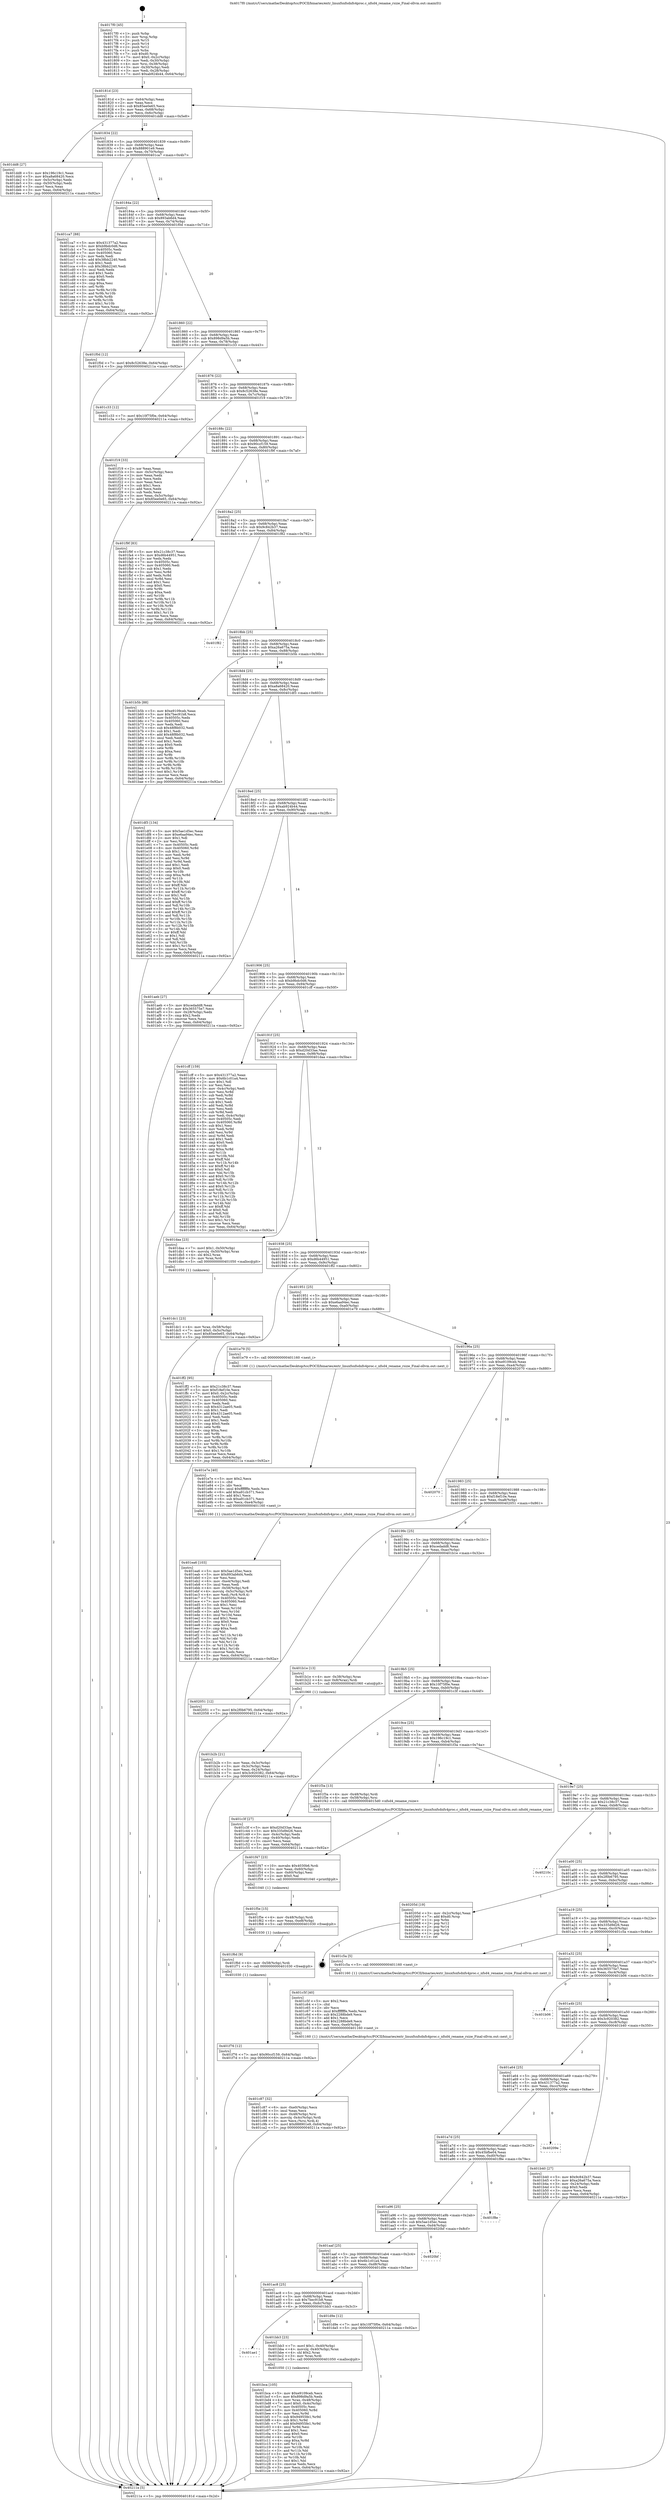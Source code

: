digraph "0x4017f0" {
  label = "0x4017f0 (/mnt/c/Users/mathe/Desktop/tcc/POCII/binaries/extr_linuxfsnfsdnfs4proc.c_nfsd4_rename_rsize_Final-ollvm.out::main(0))"
  labelloc = "t"
  node[shape=record]

  Entry [label="",width=0.3,height=0.3,shape=circle,fillcolor=black,style=filled]
  "0x40181d" [label="{
     0x40181d [23]\l
     | [instrs]\l
     &nbsp;&nbsp;0x40181d \<+3\>: mov -0x64(%rbp),%eax\l
     &nbsp;&nbsp;0x401820 \<+2\>: mov %eax,%ecx\l
     &nbsp;&nbsp;0x401822 \<+6\>: sub $0x85ee0e65,%ecx\l
     &nbsp;&nbsp;0x401828 \<+3\>: mov %eax,-0x68(%rbp)\l
     &nbsp;&nbsp;0x40182b \<+3\>: mov %ecx,-0x6c(%rbp)\l
     &nbsp;&nbsp;0x40182e \<+6\>: je 0000000000401dd8 \<main+0x5e8\>\l
  }"]
  "0x401dd8" [label="{
     0x401dd8 [27]\l
     | [instrs]\l
     &nbsp;&nbsp;0x401dd8 \<+5\>: mov $0x196c19c1,%eax\l
     &nbsp;&nbsp;0x401ddd \<+5\>: mov $0xa8a68420,%ecx\l
     &nbsp;&nbsp;0x401de2 \<+3\>: mov -0x5c(%rbp),%edx\l
     &nbsp;&nbsp;0x401de5 \<+3\>: cmp -0x50(%rbp),%edx\l
     &nbsp;&nbsp;0x401de8 \<+3\>: cmovl %ecx,%eax\l
     &nbsp;&nbsp;0x401deb \<+3\>: mov %eax,-0x64(%rbp)\l
     &nbsp;&nbsp;0x401dee \<+5\>: jmp 000000000040211a \<main+0x92a\>\l
  }"]
  "0x401834" [label="{
     0x401834 [22]\l
     | [instrs]\l
     &nbsp;&nbsp;0x401834 \<+5\>: jmp 0000000000401839 \<main+0x49\>\l
     &nbsp;&nbsp;0x401839 \<+3\>: mov -0x68(%rbp),%eax\l
     &nbsp;&nbsp;0x40183c \<+5\>: sub $0x888901e9,%eax\l
     &nbsp;&nbsp;0x401841 \<+3\>: mov %eax,-0x70(%rbp)\l
     &nbsp;&nbsp;0x401844 \<+6\>: je 0000000000401ca7 \<main+0x4b7\>\l
  }"]
  Exit [label="",width=0.3,height=0.3,shape=circle,fillcolor=black,style=filled,peripheries=2]
  "0x401ca7" [label="{
     0x401ca7 [88]\l
     | [instrs]\l
     &nbsp;&nbsp;0x401ca7 \<+5\>: mov $0x431377a2,%eax\l
     &nbsp;&nbsp;0x401cac \<+5\>: mov $0xb9bdc0d6,%ecx\l
     &nbsp;&nbsp;0x401cb1 \<+7\>: mov 0x40505c,%edx\l
     &nbsp;&nbsp;0x401cb8 \<+7\>: mov 0x405060,%esi\l
     &nbsp;&nbsp;0x401cbf \<+2\>: mov %edx,%edi\l
     &nbsp;&nbsp;0x401cc1 \<+6\>: add $0x38bb2240,%edi\l
     &nbsp;&nbsp;0x401cc7 \<+3\>: sub $0x1,%edi\l
     &nbsp;&nbsp;0x401cca \<+6\>: sub $0x38bb2240,%edi\l
     &nbsp;&nbsp;0x401cd0 \<+3\>: imul %edi,%edx\l
     &nbsp;&nbsp;0x401cd3 \<+3\>: and $0x1,%edx\l
     &nbsp;&nbsp;0x401cd6 \<+3\>: cmp $0x0,%edx\l
     &nbsp;&nbsp;0x401cd9 \<+4\>: sete %r8b\l
     &nbsp;&nbsp;0x401cdd \<+3\>: cmp $0xa,%esi\l
     &nbsp;&nbsp;0x401ce0 \<+4\>: setl %r9b\l
     &nbsp;&nbsp;0x401ce4 \<+3\>: mov %r8b,%r10b\l
     &nbsp;&nbsp;0x401ce7 \<+3\>: and %r9b,%r10b\l
     &nbsp;&nbsp;0x401cea \<+3\>: xor %r9b,%r8b\l
     &nbsp;&nbsp;0x401ced \<+3\>: or %r8b,%r10b\l
     &nbsp;&nbsp;0x401cf0 \<+4\>: test $0x1,%r10b\l
     &nbsp;&nbsp;0x401cf4 \<+3\>: cmovne %ecx,%eax\l
     &nbsp;&nbsp;0x401cf7 \<+3\>: mov %eax,-0x64(%rbp)\l
     &nbsp;&nbsp;0x401cfa \<+5\>: jmp 000000000040211a \<main+0x92a\>\l
  }"]
  "0x40184a" [label="{
     0x40184a [22]\l
     | [instrs]\l
     &nbsp;&nbsp;0x40184a \<+5\>: jmp 000000000040184f \<main+0x5f\>\l
     &nbsp;&nbsp;0x40184f \<+3\>: mov -0x68(%rbp),%eax\l
     &nbsp;&nbsp;0x401852 \<+5\>: sub $0x893ab6d4,%eax\l
     &nbsp;&nbsp;0x401857 \<+3\>: mov %eax,-0x74(%rbp)\l
     &nbsp;&nbsp;0x40185a \<+6\>: je 0000000000401f0d \<main+0x71d\>\l
  }"]
  "0x401f76" [label="{
     0x401f76 [12]\l
     | [instrs]\l
     &nbsp;&nbsp;0x401f76 \<+7\>: movl $0x90ccf159,-0x64(%rbp)\l
     &nbsp;&nbsp;0x401f7d \<+5\>: jmp 000000000040211a \<main+0x92a\>\l
  }"]
  "0x401f0d" [label="{
     0x401f0d [12]\l
     | [instrs]\l
     &nbsp;&nbsp;0x401f0d \<+7\>: movl $0x8c52638e,-0x64(%rbp)\l
     &nbsp;&nbsp;0x401f14 \<+5\>: jmp 000000000040211a \<main+0x92a\>\l
  }"]
  "0x401860" [label="{
     0x401860 [22]\l
     | [instrs]\l
     &nbsp;&nbsp;0x401860 \<+5\>: jmp 0000000000401865 \<main+0x75\>\l
     &nbsp;&nbsp;0x401865 \<+3\>: mov -0x68(%rbp),%eax\l
     &nbsp;&nbsp;0x401868 \<+5\>: sub $0x898d9a5b,%eax\l
     &nbsp;&nbsp;0x40186d \<+3\>: mov %eax,-0x78(%rbp)\l
     &nbsp;&nbsp;0x401870 \<+6\>: je 0000000000401c33 \<main+0x443\>\l
  }"]
  "0x401f6d" [label="{
     0x401f6d [9]\l
     | [instrs]\l
     &nbsp;&nbsp;0x401f6d \<+4\>: mov -0x58(%rbp),%rdi\l
     &nbsp;&nbsp;0x401f71 \<+5\>: call 0000000000401030 \<free@plt\>\l
     | [calls]\l
     &nbsp;&nbsp;0x401030 \{1\} (unknown)\l
  }"]
  "0x401c33" [label="{
     0x401c33 [12]\l
     | [instrs]\l
     &nbsp;&nbsp;0x401c33 \<+7\>: movl $0x10f75f0e,-0x64(%rbp)\l
     &nbsp;&nbsp;0x401c3a \<+5\>: jmp 000000000040211a \<main+0x92a\>\l
  }"]
  "0x401876" [label="{
     0x401876 [22]\l
     | [instrs]\l
     &nbsp;&nbsp;0x401876 \<+5\>: jmp 000000000040187b \<main+0x8b\>\l
     &nbsp;&nbsp;0x40187b \<+3\>: mov -0x68(%rbp),%eax\l
     &nbsp;&nbsp;0x40187e \<+5\>: sub $0x8c52638e,%eax\l
     &nbsp;&nbsp;0x401883 \<+3\>: mov %eax,-0x7c(%rbp)\l
     &nbsp;&nbsp;0x401886 \<+6\>: je 0000000000401f19 \<main+0x729\>\l
  }"]
  "0x401f5e" [label="{
     0x401f5e [15]\l
     | [instrs]\l
     &nbsp;&nbsp;0x401f5e \<+4\>: mov -0x48(%rbp),%rdi\l
     &nbsp;&nbsp;0x401f62 \<+6\>: mov %eax,-0xe8(%rbp)\l
     &nbsp;&nbsp;0x401f68 \<+5\>: call 0000000000401030 \<free@plt\>\l
     | [calls]\l
     &nbsp;&nbsp;0x401030 \{1\} (unknown)\l
  }"]
  "0x401f19" [label="{
     0x401f19 [33]\l
     | [instrs]\l
     &nbsp;&nbsp;0x401f19 \<+2\>: xor %eax,%eax\l
     &nbsp;&nbsp;0x401f1b \<+3\>: mov -0x5c(%rbp),%ecx\l
     &nbsp;&nbsp;0x401f1e \<+2\>: mov %eax,%edx\l
     &nbsp;&nbsp;0x401f20 \<+2\>: sub %ecx,%edx\l
     &nbsp;&nbsp;0x401f22 \<+2\>: mov %eax,%ecx\l
     &nbsp;&nbsp;0x401f24 \<+3\>: sub $0x1,%ecx\l
     &nbsp;&nbsp;0x401f27 \<+2\>: add %ecx,%edx\l
     &nbsp;&nbsp;0x401f29 \<+2\>: sub %edx,%eax\l
     &nbsp;&nbsp;0x401f2b \<+3\>: mov %eax,-0x5c(%rbp)\l
     &nbsp;&nbsp;0x401f2e \<+7\>: movl $0x85ee0e65,-0x64(%rbp)\l
     &nbsp;&nbsp;0x401f35 \<+5\>: jmp 000000000040211a \<main+0x92a\>\l
  }"]
  "0x40188c" [label="{
     0x40188c [22]\l
     | [instrs]\l
     &nbsp;&nbsp;0x40188c \<+5\>: jmp 0000000000401891 \<main+0xa1\>\l
     &nbsp;&nbsp;0x401891 \<+3\>: mov -0x68(%rbp),%eax\l
     &nbsp;&nbsp;0x401894 \<+5\>: sub $0x90ccf159,%eax\l
     &nbsp;&nbsp;0x401899 \<+3\>: mov %eax,-0x80(%rbp)\l
     &nbsp;&nbsp;0x40189c \<+6\>: je 0000000000401f9f \<main+0x7af\>\l
  }"]
  "0x401f47" [label="{
     0x401f47 [23]\l
     | [instrs]\l
     &nbsp;&nbsp;0x401f47 \<+10\>: movabs $0x4030b6,%rdi\l
     &nbsp;&nbsp;0x401f51 \<+3\>: mov %eax,-0x60(%rbp)\l
     &nbsp;&nbsp;0x401f54 \<+3\>: mov -0x60(%rbp),%esi\l
     &nbsp;&nbsp;0x401f57 \<+2\>: mov $0x0,%al\l
     &nbsp;&nbsp;0x401f59 \<+5\>: call 0000000000401040 \<printf@plt\>\l
     | [calls]\l
     &nbsp;&nbsp;0x401040 \{1\} (unknown)\l
  }"]
  "0x401f9f" [label="{
     0x401f9f [83]\l
     | [instrs]\l
     &nbsp;&nbsp;0x401f9f \<+5\>: mov $0x21c38c37,%eax\l
     &nbsp;&nbsp;0x401fa4 \<+5\>: mov $0xd6b44951,%ecx\l
     &nbsp;&nbsp;0x401fa9 \<+2\>: xor %edx,%edx\l
     &nbsp;&nbsp;0x401fab \<+7\>: mov 0x40505c,%esi\l
     &nbsp;&nbsp;0x401fb2 \<+7\>: mov 0x405060,%edi\l
     &nbsp;&nbsp;0x401fb9 \<+3\>: sub $0x1,%edx\l
     &nbsp;&nbsp;0x401fbc \<+3\>: mov %esi,%r8d\l
     &nbsp;&nbsp;0x401fbf \<+3\>: add %edx,%r8d\l
     &nbsp;&nbsp;0x401fc2 \<+4\>: imul %r8d,%esi\l
     &nbsp;&nbsp;0x401fc6 \<+3\>: and $0x1,%esi\l
     &nbsp;&nbsp;0x401fc9 \<+3\>: cmp $0x0,%esi\l
     &nbsp;&nbsp;0x401fcc \<+4\>: sete %r9b\l
     &nbsp;&nbsp;0x401fd0 \<+3\>: cmp $0xa,%edi\l
     &nbsp;&nbsp;0x401fd3 \<+4\>: setl %r10b\l
     &nbsp;&nbsp;0x401fd7 \<+3\>: mov %r9b,%r11b\l
     &nbsp;&nbsp;0x401fda \<+3\>: and %r10b,%r11b\l
     &nbsp;&nbsp;0x401fdd \<+3\>: xor %r10b,%r9b\l
     &nbsp;&nbsp;0x401fe0 \<+3\>: or %r9b,%r11b\l
     &nbsp;&nbsp;0x401fe3 \<+4\>: test $0x1,%r11b\l
     &nbsp;&nbsp;0x401fe7 \<+3\>: cmovne %ecx,%eax\l
     &nbsp;&nbsp;0x401fea \<+3\>: mov %eax,-0x64(%rbp)\l
     &nbsp;&nbsp;0x401fed \<+5\>: jmp 000000000040211a \<main+0x92a\>\l
  }"]
  "0x4018a2" [label="{
     0x4018a2 [25]\l
     | [instrs]\l
     &nbsp;&nbsp;0x4018a2 \<+5\>: jmp 00000000004018a7 \<main+0xb7\>\l
     &nbsp;&nbsp;0x4018a7 \<+3\>: mov -0x68(%rbp),%eax\l
     &nbsp;&nbsp;0x4018aa \<+5\>: sub $0x9c842b37,%eax\l
     &nbsp;&nbsp;0x4018af \<+6\>: mov %eax,-0x84(%rbp)\l
     &nbsp;&nbsp;0x4018b5 \<+6\>: je 0000000000401f82 \<main+0x792\>\l
  }"]
  "0x401ea6" [label="{
     0x401ea6 [103]\l
     | [instrs]\l
     &nbsp;&nbsp;0x401ea6 \<+5\>: mov $0x5ae1d5ec,%ecx\l
     &nbsp;&nbsp;0x401eab \<+5\>: mov $0x893ab6d4,%edx\l
     &nbsp;&nbsp;0x401eb0 \<+2\>: xor %esi,%esi\l
     &nbsp;&nbsp;0x401eb2 \<+6\>: mov -0xe4(%rbp),%edi\l
     &nbsp;&nbsp;0x401eb8 \<+3\>: imul %eax,%edi\l
     &nbsp;&nbsp;0x401ebb \<+4\>: mov -0x58(%rbp),%r8\l
     &nbsp;&nbsp;0x401ebf \<+4\>: movslq -0x5c(%rbp),%r9\l
     &nbsp;&nbsp;0x401ec3 \<+4\>: mov %edi,(%r8,%r9,4)\l
     &nbsp;&nbsp;0x401ec7 \<+7\>: mov 0x40505c,%eax\l
     &nbsp;&nbsp;0x401ece \<+7\>: mov 0x405060,%edi\l
     &nbsp;&nbsp;0x401ed5 \<+3\>: sub $0x1,%esi\l
     &nbsp;&nbsp;0x401ed8 \<+3\>: mov %eax,%r10d\l
     &nbsp;&nbsp;0x401edb \<+3\>: add %esi,%r10d\l
     &nbsp;&nbsp;0x401ede \<+4\>: imul %r10d,%eax\l
     &nbsp;&nbsp;0x401ee2 \<+3\>: and $0x1,%eax\l
     &nbsp;&nbsp;0x401ee5 \<+3\>: cmp $0x0,%eax\l
     &nbsp;&nbsp;0x401ee8 \<+4\>: sete %r11b\l
     &nbsp;&nbsp;0x401eec \<+3\>: cmp $0xa,%edi\l
     &nbsp;&nbsp;0x401eef \<+3\>: setl %bl\l
     &nbsp;&nbsp;0x401ef2 \<+3\>: mov %r11b,%r14b\l
     &nbsp;&nbsp;0x401ef5 \<+3\>: and %bl,%r14b\l
     &nbsp;&nbsp;0x401ef8 \<+3\>: xor %bl,%r11b\l
     &nbsp;&nbsp;0x401efb \<+3\>: or %r11b,%r14b\l
     &nbsp;&nbsp;0x401efe \<+4\>: test $0x1,%r14b\l
     &nbsp;&nbsp;0x401f02 \<+3\>: cmovne %edx,%ecx\l
     &nbsp;&nbsp;0x401f05 \<+3\>: mov %ecx,-0x64(%rbp)\l
     &nbsp;&nbsp;0x401f08 \<+5\>: jmp 000000000040211a \<main+0x92a\>\l
  }"]
  "0x401f82" [label="{
     0x401f82\l
  }", style=dashed]
  "0x4018bb" [label="{
     0x4018bb [25]\l
     | [instrs]\l
     &nbsp;&nbsp;0x4018bb \<+5\>: jmp 00000000004018c0 \<main+0xd0\>\l
     &nbsp;&nbsp;0x4018c0 \<+3\>: mov -0x68(%rbp),%eax\l
     &nbsp;&nbsp;0x4018c3 \<+5\>: sub $0xa26a675a,%eax\l
     &nbsp;&nbsp;0x4018c8 \<+6\>: mov %eax,-0x88(%rbp)\l
     &nbsp;&nbsp;0x4018ce \<+6\>: je 0000000000401b5b \<main+0x36b\>\l
  }"]
  "0x401e7e" [label="{
     0x401e7e [40]\l
     | [instrs]\l
     &nbsp;&nbsp;0x401e7e \<+5\>: mov $0x2,%ecx\l
     &nbsp;&nbsp;0x401e83 \<+1\>: cltd\l
     &nbsp;&nbsp;0x401e84 \<+2\>: idiv %ecx\l
     &nbsp;&nbsp;0x401e86 \<+6\>: imul $0xfffffffe,%edx,%ecx\l
     &nbsp;&nbsp;0x401e8c \<+6\>: add $0xa91cb371,%ecx\l
     &nbsp;&nbsp;0x401e92 \<+3\>: add $0x1,%ecx\l
     &nbsp;&nbsp;0x401e95 \<+6\>: sub $0xa91cb371,%ecx\l
     &nbsp;&nbsp;0x401e9b \<+6\>: mov %ecx,-0xe4(%rbp)\l
     &nbsp;&nbsp;0x401ea1 \<+5\>: call 0000000000401160 \<next_i\>\l
     | [calls]\l
     &nbsp;&nbsp;0x401160 \{1\} (/mnt/c/Users/mathe/Desktop/tcc/POCII/binaries/extr_linuxfsnfsdnfs4proc.c_nfsd4_rename_rsize_Final-ollvm.out::next_i)\l
  }"]
  "0x401b5b" [label="{
     0x401b5b [88]\l
     | [instrs]\l
     &nbsp;&nbsp;0x401b5b \<+5\>: mov $0xe9109ceb,%eax\l
     &nbsp;&nbsp;0x401b60 \<+5\>: mov $0x7bec91b8,%ecx\l
     &nbsp;&nbsp;0x401b65 \<+7\>: mov 0x40505c,%edx\l
     &nbsp;&nbsp;0x401b6c \<+7\>: mov 0x405060,%esi\l
     &nbsp;&nbsp;0x401b73 \<+2\>: mov %edx,%edi\l
     &nbsp;&nbsp;0x401b75 \<+6\>: sub $0x48f8b032,%edi\l
     &nbsp;&nbsp;0x401b7b \<+3\>: sub $0x1,%edi\l
     &nbsp;&nbsp;0x401b7e \<+6\>: add $0x48f8b032,%edi\l
     &nbsp;&nbsp;0x401b84 \<+3\>: imul %edi,%edx\l
     &nbsp;&nbsp;0x401b87 \<+3\>: and $0x1,%edx\l
     &nbsp;&nbsp;0x401b8a \<+3\>: cmp $0x0,%edx\l
     &nbsp;&nbsp;0x401b8d \<+4\>: sete %r8b\l
     &nbsp;&nbsp;0x401b91 \<+3\>: cmp $0xa,%esi\l
     &nbsp;&nbsp;0x401b94 \<+4\>: setl %r9b\l
     &nbsp;&nbsp;0x401b98 \<+3\>: mov %r8b,%r10b\l
     &nbsp;&nbsp;0x401b9b \<+3\>: and %r9b,%r10b\l
     &nbsp;&nbsp;0x401b9e \<+3\>: xor %r9b,%r8b\l
     &nbsp;&nbsp;0x401ba1 \<+3\>: or %r8b,%r10b\l
     &nbsp;&nbsp;0x401ba4 \<+4\>: test $0x1,%r10b\l
     &nbsp;&nbsp;0x401ba8 \<+3\>: cmovne %ecx,%eax\l
     &nbsp;&nbsp;0x401bab \<+3\>: mov %eax,-0x64(%rbp)\l
     &nbsp;&nbsp;0x401bae \<+5\>: jmp 000000000040211a \<main+0x92a\>\l
  }"]
  "0x4018d4" [label="{
     0x4018d4 [25]\l
     | [instrs]\l
     &nbsp;&nbsp;0x4018d4 \<+5\>: jmp 00000000004018d9 \<main+0xe9\>\l
     &nbsp;&nbsp;0x4018d9 \<+3\>: mov -0x68(%rbp),%eax\l
     &nbsp;&nbsp;0x4018dc \<+5\>: sub $0xa8a68420,%eax\l
     &nbsp;&nbsp;0x4018e1 \<+6\>: mov %eax,-0x8c(%rbp)\l
     &nbsp;&nbsp;0x4018e7 \<+6\>: je 0000000000401df3 \<main+0x603\>\l
  }"]
  "0x401dc1" [label="{
     0x401dc1 [23]\l
     | [instrs]\l
     &nbsp;&nbsp;0x401dc1 \<+4\>: mov %rax,-0x58(%rbp)\l
     &nbsp;&nbsp;0x401dc5 \<+7\>: movl $0x0,-0x5c(%rbp)\l
     &nbsp;&nbsp;0x401dcc \<+7\>: movl $0x85ee0e65,-0x64(%rbp)\l
     &nbsp;&nbsp;0x401dd3 \<+5\>: jmp 000000000040211a \<main+0x92a\>\l
  }"]
  "0x401df3" [label="{
     0x401df3 [134]\l
     | [instrs]\l
     &nbsp;&nbsp;0x401df3 \<+5\>: mov $0x5ae1d5ec,%eax\l
     &nbsp;&nbsp;0x401df8 \<+5\>: mov $0xe6aa94ec,%ecx\l
     &nbsp;&nbsp;0x401dfd \<+2\>: mov $0x1,%dl\l
     &nbsp;&nbsp;0x401dff \<+2\>: xor %esi,%esi\l
     &nbsp;&nbsp;0x401e01 \<+7\>: mov 0x40505c,%edi\l
     &nbsp;&nbsp;0x401e08 \<+8\>: mov 0x405060,%r8d\l
     &nbsp;&nbsp;0x401e10 \<+3\>: sub $0x1,%esi\l
     &nbsp;&nbsp;0x401e13 \<+3\>: mov %edi,%r9d\l
     &nbsp;&nbsp;0x401e16 \<+3\>: add %esi,%r9d\l
     &nbsp;&nbsp;0x401e19 \<+4\>: imul %r9d,%edi\l
     &nbsp;&nbsp;0x401e1d \<+3\>: and $0x1,%edi\l
     &nbsp;&nbsp;0x401e20 \<+3\>: cmp $0x0,%edi\l
     &nbsp;&nbsp;0x401e23 \<+4\>: sete %r10b\l
     &nbsp;&nbsp;0x401e27 \<+4\>: cmp $0xa,%r8d\l
     &nbsp;&nbsp;0x401e2b \<+4\>: setl %r11b\l
     &nbsp;&nbsp;0x401e2f \<+3\>: mov %r10b,%bl\l
     &nbsp;&nbsp;0x401e32 \<+3\>: xor $0xff,%bl\l
     &nbsp;&nbsp;0x401e35 \<+3\>: mov %r11b,%r14b\l
     &nbsp;&nbsp;0x401e38 \<+4\>: xor $0xff,%r14b\l
     &nbsp;&nbsp;0x401e3c \<+3\>: xor $0x1,%dl\l
     &nbsp;&nbsp;0x401e3f \<+3\>: mov %bl,%r15b\l
     &nbsp;&nbsp;0x401e42 \<+4\>: and $0xff,%r15b\l
     &nbsp;&nbsp;0x401e46 \<+3\>: and %dl,%r10b\l
     &nbsp;&nbsp;0x401e49 \<+3\>: mov %r14b,%r12b\l
     &nbsp;&nbsp;0x401e4c \<+4\>: and $0xff,%r12b\l
     &nbsp;&nbsp;0x401e50 \<+3\>: and %dl,%r11b\l
     &nbsp;&nbsp;0x401e53 \<+3\>: or %r10b,%r15b\l
     &nbsp;&nbsp;0x401e56 \<+3\>: or %r11b,%r12b\l
     &nbsp;&nbsp;0x401e59 \<+3\>: xor %r12b,%r15b\l
     &nbsp;&nbsp;0x401e5c \<+3\>: or %r14b,%bl\l
     &nbsp;&nbsp;0x401e5f \<+3\>: xor $0xff,%bl\l
     &nbsp;&nbsp;0x401e62 \<+3\>: or $0x1,%dl\l
     &nbsp;&nbsp;0x401e65 \<+2\>: and %dl,%bl\l
     &nbsp;&nbsp;0x401e67 \<+3\>: or %bl,%r15b\l
     &nbsp;&nbsp;0x401e6a \<+4\>: test $0x1,%r15b\l
     &nbsp;&nbsp;0x401e6e \<+3\>: cmovne %ecx,%eax\l
     &nbsp;&nbsp;0x401e71 \<+3\>: mov %eax,-0x64(%rbp)\l
     &nbsp;&nbsp;0x401e74 \<+5\>: jmp 000000000040211a \<main+0x92a\>\l
  }"]
  "0x4018ed" [label="{
     0x4018ed [25]\l
     | [instrs]\l
     &nbsp;&nbsp;0x4018ed \<+5\>: jmp 00000000004018f2 \<main+0x102\>\l
     &nbsp;&nbsp;0x4018f2 \<+3\>: mov -0x68(%rbp),%eax\l
     &nbsp;&nbsp;0x4018f5 \<+5\>: sub $0xab924b44,%eax\l
     &nbsp;&nbsp;0x4018fa \<+6\>: mov %eax,-0x90(%rbp)\l
     &nbsp;&nbsp;0x401900 \<+6\>: je 0000000000401aeb \<main+0x2fb\>\l
  }"]
  "0x401c87" [label="{
     0x401c87 [32]\l
     | [instrs]\l
     &nbsp;&nbsp;0x401c87 \<+6\>: mov -0xe0(%rbp),%ecx\l
     &nbsp;&nbsp;0x401c8d \<+3\>: imul %eax,%ecx\l
     &nbsp;&nbsp;0x401c90 \<+4\>: mov -0x48(%rbp),%rsi\l
     &nbsp;&nbsp;0x401c94 \<+4\>: movslq -0x4c(%rbp),%rdi\l
     &nbsp;&nbsp;0x401c98 \<+3\>: mov %ecx,(%rsi,%rdi,4)\l
     &nbsp;&nbsp;0x401c9b \<+7\>: movl $0x888901e9,-0x64(%rbp)\l
     &nbsp;&nbsp;0x401ca2 \<+5\>: jmp 000000000040211a \<main+0x92a\>\l
  }"]
  "0x401aeb" [label="{
     0x401aeb [27]\l
     | [instrs]\l
     &nbsp;&nbsp;0x401aeb \<+5\>: mov $0xcedadd8,%eax\l
     &nbsp;&nbsp;0x401af0 \<+5\>: mov $0x365575e7,%ecx\l
     &nbsp;&nbsp;0x401af5 \<+3\>: mov -0x28(%rbp),%edx\l
     &nbsp;&nbsp;0x401af8 \<+3\>: cmp $0x2,%edx\l
     &nbsp;&nbsp;0x401afb \<+3\>: cmovne %ecx,%eax\l
     &nbsp;&nbsp;0x401afe \<+3\>: mov %eax,-0x64(%rbp)\l
     &nbsp;&nbsp;0x401b01 \<+5\>: jmp 000000000040211a \<main+0x92a\>\l
  }"]
  "0x401906" [label="{
     0x401906 [25]\l
     | [instrs]\l
     &nbsp;&nbsp;0x401906 \<+5\>: jmp 000000000040190b \<main+0x11b\>\l
     &nbsp;&nbsp;0x40190b \<+3\>: mov -0x68(%rbp),%eax\l
     &nbsp;&nbsp;0x40190e \<+5\>: sub $0xb9bdc0d6,%eax\l
     &nbsp;&nbsp;0x401913 \<+6\>: mov %eax,-0x94(%rbp)\l
     &nbsp;&nbsp;0x401919 \<+6\>: je 0000000000401cff \<main+0x50f\>\l
  }"]
  "0x40211a" [label="{
     0x40211a [5]\l
     | [instrs]\l
     &nbsp;&nbsp;0x40211a \<+5\>: jmp 000000000040181d \<main+0x2d\>\l
  }"]
  "0x4017f0" [label="{
     0x4017f0 [45]\l
     | [instrs]\l
     &nbsp;&nbsp;0x4017f0 \<+1\>: push %rbp\l
     &nbsp;&nbsp;0x4017f1 \<+3\>: mov %rsp,%rbp\l
     &nbsp;&nbsp;0x4017f4 \<+2\>: push %r15\l
     &nbsp;&nbsp;0x4017f6 \<+2\>: push %r14\l
     &nbsp;&nbsp;0x4017f8 \<+2\>: push %r12\l
     &nbsp;&nbsp;0x4017fa \<+1\>: push %rbx\l
     &nbsp;&nbsp;0x4017fb \<+7\>: sub $0xd0,%rsp\l
     &nbsp;&nbsp;0x401802 \<+7\>: movl $0x0,-0x2c(%rbp)\l
     &nbsp;&nbsp;0x401809 \<+3\>: mov %edi,-0x30(%rbp)\l
     &nbsp;&nbsp;0x40180c \<+4\>: mov %rsi,-0x38(%rbp)\l
     &nbsp;&nbsp;0x401810 \<+3\>: mov -0x30(%rbp),%edi\l
     &nbsp;&nbsp;0x401813 \<+3\>: mov %edi,-0x28(%rbp)\l
     &nbsp;&nbsp;0x401816 \<+7\>: movl $0xab924b44,-0x64(%rbp)\l
  }"]
  "0x401c5f" [label="{
     0x401c5f [40]\l
     | [instrs]\l
     &nbsp;&nbsp;0x401c5f \<+5\>: mov $0x2,%ecx\l
     &nbsp;&nbsp;0x401c64 \<+1\>: cltd\l
     &nbsp;&nbsp;0x401c65 \<+2\>: idiv %ecx\l
     &nbsp;&nbsp;0x401c67 \<+6\>: imul $0xfffffffe,%edx,%ecx\l
     &nbsp;&nbsp;0x401c6d \<+6\>: sub $0x2288bde9,%ecx\l
     &nbsp;&nbsp;0x401c73 \<+3\>: add $0x1,%ecx\l
     &nbsp;&nbsp;0x401c76 \<+6\>: add $0x2288bde9,%ecx\l
     &nbsp;&nbsp;0x401c7c \<+6\>: mov %ecx,-0xe0(%rbp)\l
     &nbsp;&nbsp;0x401c82 \<+5\>: call 0000000000401160 \<next_i\>\l
     | [calls]\l
     &nbsp;&nbsp;0x401160 \{1\} (/mnt/c/Users/mathe/Desktop/tcc/POCII/binaries/extr_linuxfsnfsdnfs4proc.c_nfsd4_rename_rsize_Final-ollvm.out::next_i)\l
  }"]
  "0x401cff" [label="{
     0x401cff [159]\l
     | [instrs]\l
     &nbsp;&nbsp;0x401cff \<+5\>: mov $0x431377a2,%eax\l
     &nbsp;&nbsp;0x401d04 \<+5\>: mov $0x6b1c01a4,%ecx\l
     &nbsp;&nbsp;0x401d09 \<+2\>: mov $0x1,%dl\l
     &nbsp;&nbsp;0x401d0b \<+2\>: xor %esi,%esi\l
     &nbsp;&nbsp;0x401d0d \<+3\>: mov -0x4c(%rbp),%edi\l
     &nbsp;&nbsp;0x401d10 \<+3\>: mov %esi,%r8d\l
     &nbsp;&nbsp;0x401d13 \<+3\>: sub %edi,%r8d\l
     &nbsp;&nbsp;0x401d16 \<+2\>: mov %esi,%edi\l
     &nbsp;&nbsp;0x401d18 \<+3\>: sub $0x1,%edi\l
     &nbsp;&nbsp;0x401d1b \<+3\>: add %edi,%r8d\l
     &nbsp;&nbsp;0x401d1e \<+2\>: mov %esi,%edi\l
     &nbsp;&nbsp;0x401d20 \<+3\>: sub %r8d,%edi\l
     &nbsp;&nbsp;0x401d23 \<+3\>: mov %edi,-0x4c(%rbp)\l
     &nbsp;&nbsp;0x401d26 \<+7\>: mov 0x40505c,%edi\l
     &nbsp;&nbsp;0x401d2d \<+8\>: mov 0x405060,%r8d\l
     &nbsp;&nbsp;0x401d35 \<+3\>: sub $0x1,%esi\l
     &nbsp;&nbsp;0x401d38 \<+3\>: mov %edi,%r9d\l
     &nbsp;&nbsp;0x401d3b \<+3\>: add %esi,%r9d\l
     &nbsp;&nbsp;0x401d3e \<+4\>: imul %r9d,%edi\l
     &nbsp;&nbsp;0x401d42 \<+3\>: and $0x1,%edi\l
     &nbsp;&nbsp;0x401d45 \<+3\>: cmp $0x0,%edi\l
     &nbsp;&nbsp;0x401d48 \<+4\>: sete %r10b\l
     &nbsp;&nbsp;0x401d4c \<+4\>: cmp $0xa,%r8d\l
     &nbsp;&nbsp;0x401d50 \<+4\>: setl %r11b\l
     &nbsp;&nbsp;0x401d54 \<+3\>: mov %r10b,%bl\l
     &nbsp;&nbsp;0x401d57 \<+3\>: xor $0xff,%bl\l
     &nbsp;&nbsp;0x401d5a \<+3\>: mov %r11b,%r14b\l
     &nbsp;&nbsp;0x401d5d \<+4\>: xor $0xff,%r14b\l
     &nbsp;&nbsp;0x401d61 \<+3\>: xor $0x0,%dl\l
     &nbsp;&nbsp;0x401d64 \<+3\>: mov %bl,%r15b\l
     &nbsp;&nbsp;0x401d67 \<+4\>: and $0x0,%r15b\l
     &nbsp;&nbsp;0x401d6b \<+3\>: and %dl,%r10b\l
     &nbsp;&nbsp;0x401d6e \<+3\>: mov %r14b,%r12b\l
     &nbsp;&nbsp;0x401d71 \<+4\>: and $0x0,%r12b\l
     &nbsp;&nbsp;0x401d75 \<+3\>: and %dl,%r11b\l
     &nbsp;&nbsp;0x401d78 \<+3\>: or %r10b,%r15b\l
     &nbsp;&nbsp;0x401d7b \<+3\>: or %r11b,%r12b\l
     &nbsp;&nbsp;0x401d7e \<+3\>: xor %r12b,%r15b\l
     &nbsp;&nbsp;0x401d81 \<+3\>: or %r14b,%bl\l
     &nbsp;&nbsp;0x401d84 \<+3\>: xor $0xff,%bl\l
     &nbsp;&nbsp;0x401d87 \<+3\>: or $0x0,%dl\l
     &nbsp;&nbsp;0x401d8a \<+2\>: and %dl,%bl\l
     &nbsp;&nbsp;0x401d8c \<+3\>: or %bl,%r15b\l
     &nbsp;&nbsp;0x401d8f \<+4\>: test $0x1,%r15b\l
     &nbsp;&nbsp;0x401d93 \<+3\>: cmovne %ecx,%eax\l
     &nbsp;&nbsp;0x401d96 \<+3\>: mov %eax,-0x64(%rbp)\l
     &nbsp;&nbsp;0x401d99 \<+5\>: jmp 000000000040211a \<main+0x92a\>\l
  }"]
  "0x40191f" [label="{
     0x40191f [25]\l
     | [instrs]\l
     &nbsp;&nbsp;0x40191f \<+5\>: jmp 0000000000401924 \<main+0x134\>\l
     &nbsp;&nbsp;0x401924 \<+3\>: mov -0x68(%rbp),%eax\l
     &nbsp;&nbsp;0x401927 \<+5\>: sub $0xd20d33ae,%eax\l
     &nbsp;&nbsp;0x40192c \<+6\>: mov %eax,-0x98(%rbp)\l
     &nbsp;&nbsp;0x401932 \<+6\>: je 0000000000401daa \<main+0x5ba\>\l
  }"]
  "0x401bca" [label="{
     0x401bca [105]\l
     | [instrs]\l
     &nbsp;&nbsp;0x401bca \<+5\>: mov $0xe9109ceb,%ecx\l
     &nbsp;&nbsp;0x401bcf \<+5\>: mov $0x898d9a5b,%edx\l
     &nbsp;&nbsp;0x401bd4 \<+4\>: mov %rax,-0x48(%rbp)\l
     &nbsp;&nbsp;0x401bd8 \<+7\>: movl $0x0,-0x4c(%rbp)\l
     &nbsp;&nbsp;0x401bdf \<+7\>: mov 0x40505c,%esi\l
     &nbsp;&nbsp;0x401be6 \<+8\>: mov 0x405060,%r8d\l
     &nbsp;&nbsp;0x401bee \<+3\>: mov %esi,%r9d\l
     &nbsp;&nbsp;0x401bf1 \<+7\>: sub $0x94955fe1,%r9d\l
     &nbsp;&nbsp;0x401bf8 \<+4\>: sub $0x1,%r9d\l
     &nbsp;&nbsp;0x401bfc \<+7\>: add $0x94955fe1,%r9d\l
     &nbsp;&nbsp;0x401c03 \<+4\>: imul %r9d,%esi\l
     &nbsp;&nbsp;0x401c07 \<+3\>: and $0x1,%esi\l
     &nbsp;&nbsp;0x401c0a \<+3\>: cmp $0x0,%esi\l
     &nbsp;&nbsp;0x401c0d \<+4\>: sete %r10b\l
     &nbsp;&nbsp;0x401c11 \<+4\>: cmp $0xa,%r8d\l
     &nbsp;&nbsp;0x401c15 \<+4\>: setl %r11b\l
     &nbsp;&nbsp;0x401c19 \<+3\>: mov %r10b,%bl\l
     &nbsp;&nbsp;0x401c1c \<+3\>: and %r11b,%bl\l
     &nbsp;&nbsp;0x401c1f \<+3\>: xor %r11b,%r10b\l
     &nbsp;&nbsp;0x401c22 \<+3\>: or %r10b,%bl\l
     &nbsp;&nbsp;0x401c25 \<+3\>: test $0x1,%bl\l
     &nbsp;&nbsp;0x401c28 \<+3\>: cmovne %edx,%ecx\l
     &nbsp;&nbsp;0x401c2b \<+3\>: mov %ecx,-0x64(%rbp)\l
     &nbsp;&nbsp;0x401c2e \<+5\>: jmp 000000000040211a \<main+0x92a\>\l
  }"]
  "0x401daa" [label="{
     0x401daa [23]\l
     | [instrs]\l
     &nbsp;&nbsp;0x401daa \<+7\>: movl $0x1,-0x50(%rbp)\l
     &nbsp;&nbsp;0x401db1 \<+4\>: movslq -0x50(%rbp),%rax\l
     &nbsp;&nbsp;0x401db5 \<+4\>: shl $0x2,%rax\l
     &nbsp;&nbsp;0x401db9 \<+3\>: mov %rax,%rdi\l
     &nbsp;&nbsp;0x401dbc \<+5\>: call 0000000000401050 \<malloc@plt\>\l
     | [calls]\l
     &nbsp;&nbsp;0x401050 \{1\} (unknown)\l
  }"]
  "0x401938" [label="{
     0x401938 [25]\l
     | [instrs]\l
     &nbsp;&nbsp;0x401938 \<+5\>: jmp 000000000040193d \<main+0x14d\>\l
     &nbsp;&nbsp;0x40193d \<+3\>: mov -0x68(%rbp),%eax\l
     &nbsp;&nbsp;0x401940 \<+5\>: sub $0xd6b44951,%eax\l
     &nbsp;&nbsp;0x401945 \<+6\>: mov %eax,-0x9c(%rbp)\l
     &nbsp;&nbsp;0x40194b \<+6\>: je 0000000000401ff2 \<main+0x802\>\l
  }"]
  "0x401ae1" [label="{
     0x401ae1\l
  }", style=dashed]
  "0x401ff2" [label="{
     0x401ff2 [95]\l
     | [instrs]\l
     &nbsp;&nbsp;0x401ff2 \<+5\>: mov $0x21c38c37,%eax\l
     &nbsp;&nbsp;0x401ff7 \<+5\>: mov $0xf18ef10e,%ecx\l
     &nbsp;&nbsp;0x401ffc \<+7\>: movl $0x0,-0x2c(%rbp)\l
     &nbsp;&nbsp;0x402003 \<+7\>: mov 0x40505c,%edx\l
     &nbsp;&nbsp;0x40200a \<+7\>: mov 0x405060,%esi\l
     &nbsp;&nbsp;0x402011 \<+2\>: mov %edx,%edi\l
     &nbsp;&nbsp;0x402013 \<+6\>: sub $0x4312ae05,%edi\l
     &nbsp;&nbsp;0x402019 \<+3\>: sub $0x1,%edi\l
     &nbsp;&nbsp;0x40201c \<+6\>: add $0x4312ae05,%edi\l
     &nbsp;&nbsp;0x402022 \<+3\>: imul %edi,%edx\l
     &nbsp;&nbsp;0x402025 \<+3\>: and $0x1,%edx\l
     &nbsp;&nbsp;0x402028 \<+3\>: cmp $0x0,%edx\l
     &nbsp;&nbsp;0x40202b \<+4\>: sete %r8b\l
     &nbsp;&nbsp;0x40202f \<+3\>: cmp $0xa,%esi\l
     &nbsp;&nbsp;0x402032 \<+4\>: setl %r9b\l
     &nbsp;&nbsp;0x402036 \<+3\>: mov %r8b,%r10b\l
     &nbsp;&nbsp;0x402039 \<+3\>: and %r9b,%r10b\l
     &nbsp;&nbsp;0x40203c \<+3\>: xor %r9b,%r8b\l
     &nbsp;&nbsp;0x40203f \<+3\>: or %r8b,%r10b\l
     &nbsp;&nbsp;0x402042 \<+4\>: test $0x1,%r10b\l
     &nbsp;&nbsp;0x402046 \<+3\>: cmovne %ecx,%eax\l
     &nbsp;&nbsp;0x402049 \<+3\>: mov %eax,-0x64(%rbp)\l
     &nbsp;&nbsp;0x40204c \<+5\>: jmp 000000000040211a \<main+0x92a\>\l
  }"]
  "0x401951" [label="{
     0x401951 [25]\l
     | [instrs]\l
     &nbsp;&nbsp;0x401951 \<+5\>: jmp 0000000000401956 \<main+0x166\>\l
     &nbsp;&nbsp;0x401956 \<+3\>: mov -0x68(%rbp),%eax\l
     &nbsp;&nbsp;0x401959 \<+5\>: sub $0xe6aa94ec,%eax\l
     &nbsp;&nbsp;0x40195e \<+6\>: mov %eax,-0xa0(%rbp)\l
     &nbsp;&nbsp;0x401964 \<+6\>: je 0000000000401e79 \<main+0x689\>\l
  }"]
  "0x401bb3" [label="{
     0x401bb3 [23]\l
     | [instrs]\l
     &nbsp;&nbsp;0x401bb3 \<+7\>: movl $0x1,-0x40(%rbp)\l
     &nbsp;&nbsp;0x401bba \<+4\>: movslq -0x40(%rbp),%rax\l
     &nbsp;&nbsp;0x401bbe \<+4\>: shl $0x2,%rax\l
     &nbsp;&nbsp;0x401bc2 \<+3\>: mov %rax,%rdi\l
     &nbsp;&nbsp;0x401bc5 \<+5\>: call 0000000000401050 \<malloc@plt\>\l
     | [calls]\l
     &nbsp;&nbsp;0x401050 \{1\} (unknown)\l
  }"]
  "0x401e79" [label="{
     0x401e79 [5]\l
     | [instrs]\l
     &nbsp;&nbsp;0x401e79 \<+5\>: call 0000000000401160 \<next_i\>\l
     | [calls]\l
     &nbsp;&nbsp;0x401160 \{1\} (/mnt/c/Users/mathe/Desktop/tcc/POCII/binaries/extr_linuxfsnfsdnfs4proc.c_nfsd4_rename_rsize_Final-ollvm.out::next_i)\l
  }"]
  "0x40196a" [label="{
     0x40196a [25]\l
     | [instrs]\l
     &nbsp;&nbsp;0x40196a \<+5\>: jmp 000000000040196f \<main+0x17f\>\l
     &nbsp;&nbsp;0x40196f \<+3\>: mov -0x68(%rbp),%eax\l
     &nbsp;&nbsp;0x401972 \<+5\>: sub $0xe9109ceb,%eax\l
     &nbsp;&nbsp;0x401977 \<+6\>: mov %eax,-0xa4(%rbp)\l
     &nbsp;&nbsp;0x40197d \<+6\>: je 0000000000402070 \<main+0x880\>\l
  }"]
  "0x401ac8" [label="{
     0x401ac8 [25]\l
     | [instrs]\l
     &nbsp;&nbsp;0x401ac8 \<+5\>: jmp 0000000000401acd \<main+0x2dd\>\l
     &nbsp;&nbsp;0x401acd \<+3\>: mov -0x68(%rbp),%eax\l
     &nbsp;&nbsp;0x401ad0 \<+5\>: sub $0x7bec91b8,%eax\l
     &nbsp;&nbsp;0x401ad5 \<+6\>: mov %eax,-0xdc(%rbp)\l
     &nbsp;&nbsp;0x401adb \<+6\>: je 0000000000401bb3 \<main+0x3c3\>\l
  }"]
  "0x402070" [label="{
     0x402070\l
  }", style=dashed]
  "0x401983" [label="{
     0x401983 [25]\l
     | [instrs]\l
     &nbsp;&nbsp;0x401983 \<+5\>: jmp 0000000000401988 \<main+0x198\>\l
     &nbsp;&nbsp;0x401988 \<+3\>: mov -0x68(%rbp),%eax\l
     &nbsp;&nbsp;0x40198b \<+5\>: sub $0xf18ef10e,%eax\l
     &nbsp;&nbsp;0x401990 \<+6\>: mov %eax,-0xa8(%rbp)\l
     &nbsp;&nbsp;0x401996 \<+6\>: je 0000000000402051 \<main+0x861\>\l
  }"]
  "0x401d9e" [label="{
     0x401d9e [12]\l
     | [instrs]\l
     &nbsp;&nbsp;0x401d9e \<+7\>: movl $0x10f75f0e,-0x64(%rbp)\l
     &nbsp;&nbsp;0x401da5 \<+5\>: jmp 000000000040211a \<main+0x92a\>\l
  }"]
  "0x402051" [label="{
     0x402051 [12]\l
     | [instrs]\l
     &nbsp;&nbsp;0x402051 \<+7\>: movl $0x2f0b6795,-0x64(%rbp)\l
     &nbsp;&nbsp;0x402058 \<+5\>: jmp 000000000040211a \<main+0x92a\>\l
  }"]
  "0x40199c" [label="{
     0x40199c [25]\l
     | [instrs]\l
     &nbsp;&nbsp;0x40199c \<+5\>: jmp 00000000004019a1 \<main+0x1b1\>\l
     &nbsp;&nbsp;0x4019a1 \<+3\>: mov -0x68(%rbp),%eax\l
     &nbsp;&nbsp;0x4019a4 \<+5\>: sub $0xcedadd8,%eax\l
     &nbsp;&nbsp;0x4019a9 \<+6\>: mov %eax,-0xac(%rbp)\l
     &nbsp;&nbsp;0x4019af \<+6\>: je 0000000000401b1e \<main+0x32e\>\l
  }"]
  "0x401aaf" [label="{
     0x401aaf [25]\l
     | [instrs]\l
     &nbsp;&nbsp;0x401aaf \<+5\>: jmp 0000000000401ab4 \<main+0x2c4\>\l
     &nbsp;&nbsp;0x401ab4 \<+3\>: mov -0x68(%rbp),%eax\l
     &nbsp;&nbsp;0x401ab7 \<+5\>: sub $0x6b1c01a4,%eax\l
     &nbsp;&nbsp;0x401abc \<+6\>: mov %eax,-0xd8(%rbp)\l
     &nbsp;&nbsp;0x401ac2 \<+6\>: je 0000000000401d9e \<main+0x5ae\>\l
  }"]
  "0x401b1e" [label="{
     0x401b1e [13]\l
     | [instrs]\l
     &nbsp;&nbsp;0x401b1e \<+4\>: mov -0x38(%rbp),%rax\l
     &nbsp;&nbsp;0x401b22 \<+4\>: mov 0x8(%rax),%rdi\l
     &nbsp;&nbsp;0x401b26 \<+5\>: call 0000000000401060 \<atoi@plt\>\l
     | [calls]\l
     &nbsp;&nbsp;0x401060 \{1\} (unknown)\l
  }"]
  "0x4019b5" [label="{
     0x4019b5 [25]\l
     | [instrs]\l
     &nbsp;&nbsp;0x4019b5 \<+5\>: jmp 00000000004019ba \<main+0x1ca\>\l
     &nbsp;&nbsp;0x4019ba \<+3\>: mov -0x68(%rbp),%eax\l
     &nbsp;&nbsp;0x4019bd \<+5\>: sub $0x10f75f0e,%eax\l
     &nbsp;&nbsp;0x4019c2 \<+6\>: mov %eax,-0xb0(%rbp)\l
     &nbsp;&nbsp;0x4019c8 \<+6\>: je 0000000000401c3f \<main+0x44f\>\l
  }"]
  "0x401b2b" [label="{
     0x401b2b [21]\l
     | [instrs]\l
     &nbsp;&nbsp;0x401b2b \<+3\>: mov %eax,-0x3c(%rbp)\l
     &nbsp;&nbsp;0x401b2e \<+3\>: mov -0x3c(%rbp),%eax\l
     &nbsp;&nbsp;0x401b31 \<+3\>: mov %eax,-0x24(%rbp)\l
     &nbsp;&nbsp;0x401b34 \<+7\>: movl $0x3c920382,-0x64(%rbp)\l
     &nbsp;&nbsp;0x401b3b \<+5\>: jmp 000000000040211a \<main+0x92a\>\l
  }"]
  "0x4020bf" [label="{
     0x4020bf\l
  }", style=dashed]
  "0x401c3f" [label="{
     0x401c3f [27]\l
     | [instrs]\l
     &nbsp;&nbsp;0x401c3f \<+5\>: mov $0xd20d33ae,%eax\l
     &nbsp;&nbsp;0x401c44 \<+5\>: mov $0x335d9d26,%ecx\l
     &nbsp;&nbsp;0x401c49 \<+3\>: mov -0x4c(%rbp),%edx\l
     &nbsp;&nbsp;0x401c4c \<+3\>: cmp -0x40(%rbp),%edx\l
     &nbsp;&nbsp;0x401c4f \<+3\>: cmovl %ecx,%eax\l
     &nbsp;&nbsp;0x401c52 \<+3\>: mov %eax,-0x64(%rbp)\l
     &nbsp;&nbsp;0x401c55 \<+5\>: jmp 000000000040211a \<main+0x92a\>\l
  }"]
  "0x4019ce" [label="{
     0x4019ce [25]\l
     | [instrs]\l
     &nbsp;&nbsp;0x4019ce \<+5\>: jmp 00000000004019d3 \<main+0x1e3\>\l
     &nbsp;&nbsp;0x4019d3 \<+3\>: mov -0x68(%rbp),%eax\l
     &nbsp;&nbsp;0x4019d6 \<+5\>: sub $0x196c19c1,%eax\l
     &nbsp;&nbsp;0x4019db \<+6\>: mov %eax,-0xb4(%rbp)\l
     &nbsp;&nbsp;0x4019e1 \<+6\>: je 0000000000401f3a \<main+0x74a\>\l
  }"]
  "0x401a96" [label="{
     0x401a96 [25]\l
     | [instrs]\l
     &nbsp;&nbsp;0x401a96 \<+5\>: jmp 0000000000401a9b \<main+0x2ab\>\l
     &nbsp;&nbsp;0x401a9b \<+3\>: mov -0x68(%rbp),%eax\l
     &nbsp;&nbsp;0x401a9e \<+5\>: sub $0x5ae1d5ec,%eax\l
     &nbsp;&nbsp;0x401aa3 \<+6\>: mov %eax,-0xd4(%rbp)\l
     &nbsp;&nbsp;0x401aa9 \<+6\>: je 00000000004020bf \<main+0x8cf\>\l
  }"]
  "0x401f3a" [label="{
     0x401f3a [13]\l
     | [instrs]\l
     &nbsp;&nbsp;0x401f3a \<+4\>: mov -0x48(%rbp),%rdi\l
     &nbsp;&nbsp;0x401f3e \<+4\>: mov -0x58(%rbp),%rsi\l
     &nbsp;&nbsp;0x401f42 \<+5\>: call 00000000004015d0 \<nfsd4_rename_rsize\>\l
     | [calls]\l
     &nbsp;&nbsp;0x4015d0 \{1\} (/mnt/c/Users/mathe/Desktop/tcc/POCII/binaries/extr_linuxfsnfsdnfs4proc.c_nfsd4_rename_rsize_Final-ollvm.out::nfsd4_rename_rsize)\l
  }"]
  "0x4019e7" [label="{
     0x4019e7 [25]\l
     | [instrs]\l
     &nbsp;&nbsp;0x4019e7 \<+5\>: jmp 00000000004019ec \<main+0x1fc\>\l
     &nbsp;&nbsp;0x4019ec \<+3\>: mov -0x68(%rbp),%eax\l
     &nbsp;&nbsp;0x4019ef \<+5\>: sub $0x21c38c37,%eax\l
     &nbsp;&nbsp;0x4019f4 \<+6\>: mov %eax,-0xb8(%rbp)\l
     &nbsp;&nbsp;0x4019fa \<+6\>: je 000000000040210c \<main+0x91c\>\l
  }"]
  "0x401f8e" [label="{
     0x401f8e\l
  }", style=dashed]
  "0x40210c" [label="{
     0x40210c\l
  }", style=dashed]
  "0x401a00" [label="{
     0x401a00 [25]\l
     | [instrs]\l
     &nbsp;&nbsp;0x401a00 \<+5\>: jmp 0000000000401a05 \<main+0x215\>\l
     &nbsp;&nbsp;0x401a05 \<+3\>: mov -0x68(%rbp),%eax\l
     &nbsp;&nbsp;0x401a08 \<+5\>: sub $0x2f0b6795,%eax\l
     &nbsp;&nbsp;0x401a0d \<+6\>: mov %eax,-0xbc(%rbp)\l
     &nbsp;&nbsp;0x401a13 \<+6\>: je 000000000040205d \<main+0x86d\>\l
  }"]
  "0x401a7d" [label="{
     0x401a7d [25]\l
     | [instrs]\l
     &nbsp;&nbsp;0x401a7d \<+5\>: jmp 0000000000401a82 \<main+0x292\>\l
     &nbsp;&nbsp;0x401a82 \<+3\>: mov -0x68(%rbp),%eax\l
     &nbsp;&nbsp;0x401a85 \<+5\>: sub $0x45bfbe04,%eax\l
     &nbsp;&nbsp;0x401a8a \<+6\>: mov %eax,-0xd0(%rbp)\l
     &nbsp;&nbsp;0x401a90 \<+6\>: je 0000000000401f8e \<main+0x79e\>\l
  }"]
  "0x40205d" [label="{
     0x40205d [19]\l
     | [instrs]\l
     &nbsp;&nbsp;0x40205d \<+3\>: mov -0x2c(%rbp),%eax\l
     &nbsp;&nbsp;0x402060 \<+7\>: add $0xd0,%rsp\l
     &nbsp;&nbsp;0x402067 \<+1\>: pop %rbx\l
     &nbsp;&nbsp;0x402068 \<+2\>: pop %r12\l
     &nbsp;&nbsp;0x40206a \<+2\>: pop %r14\l
     &nbsp;&nbsp;0x40206c \<+2\>: pop %r15\l
     &nbsp;&nbsp;0x40206e \<+1\>: pop %rbp\l
     &nbsp;&nbsp;0x40206f \<+1\>: ret\l
  }"]
  "0x401a19" [label="{
     0x401a19 [25]\l
     | [instrs]\l
     &nbsp;&nbsp;0x401a19 \<+5\>: jmp 0000000000401a1e \<main+0x22e\>\l
     &nbsp;&nbsp;0x401a1e \<+3\>: mov -0x68(%rbp),%eax\l
     &nbsp;&nbsp;0x401a21 \<+5\>: sub $0x335d9d26,%eax\l
     &nbsp;&nbsp;0x401a26 \<+6\>: mov %eax,-0xc0(%rbp)\l
     &nbsp;&nbsp;0x401a2c \<+6\>: je 0000000000401c5a \<main+0x46a\>\l
  }"]
  "0x40209e" [label="{
     0x40209e\l
  }", style=dashed]
  "0x401c5a" [label="{
     0x401c5a [5]\l
     | [instrs]\l
     &nbsp;&nbsp;0x401c5a \<+5\>: call 0000000000401160 \<next_i\>\l
     | [calls]\l
     &nbsp;&nbsp;0x401160 \{1\} (/mnt/c/Users/mathe/Desktop/tcc/POCII/binaries/extr_linuxfsnfsdnfs4proc.c_nfsd4_rename_rsize_Final-ollvm.out::next_i)\l
  }"]
  "0x401a32" [label="{
     0x401a32 [25]\l
     | [instrs]\l
     &nbsp;&nbsp;0x401a32 \<+5\>: jmp 0000000000401a37 \<main+0x247\>\l
     &nbsp;&nbsp;0x401a37 \<+3\>: mov -0x68(%rbp),%eax\l
     &nbsp;&nbsp;0x401a3a \<+5\>: sub $0x365575e7,%eax\l
     &nbsp;&nbsp;0x401a3f \<+6\>: mov %eax,-0xc4(%rbp)\l
     &nbsp;&nbsp;0x401a45 \<+6\>: je 0000000000401b06 \<main+0x316\>\l
  }"]
  "0x401a64" [label="{
     0x401a64 [25]\l
     | [instrs]\l
     &nbsp;&nbsp;0x401a64 \<+5\>: jmp 0000000000401a69 \<main+0x279\>\l
     &nbsp;&nbsp;0x401a69 \<+3\>: mov -0x68(%rbp),%eax\l
     &nbsp;&nbsp;0x401a6c \<+5\>: sub $0x431377a2,%eax\l
     &nbsp;&nbsp;0x401a71 \<+6\>: mov %eax,-0xcc(%rbp)\l
     &nbsp;&nbsp;0x401a77 \<+6\>: je 000000000040209e \<main+0x8ae\>\l
  }"]
  "0x401b06" [label="{
     0x401b06\l
  }", style=dashed]
  "0x401a4b" [label="{
     0x401a4b [25]\l
     | [instrs]\l
     &nbsp;&nbsp;0x401a4b \<+5\>: jmp 0000000000401a50 \<main+0x260\>\l
     &nbsp;&nbsp;0x401a50 \<+3\>: mov -0x68(%rbp),%eax\l
     &nbsp;&nbsp;0x401a53 \<+5\>: sub $0x3c920382,%eax\l
     &nbsp;&nbsp;0x401a58 \<+6\>: mov %eax,-0xc8(%rbp)\l
     &nbsp;&nbsp;0x401a5e \<+6\>: je 0000000000401b40 \<main+0x350\>\l
  }"]
  "0x401b40" [label="{
     0x401b40 [27]\l
     | [instrs]\l
     &nbsp;&nbsp;0x401b40 \<+5\>: mov $0x9c842b37,%eax\l
     &nbsp;&nbsp;0x401b45 \<+5\>: mov $0xa26a675a,%ecx\l
     &nbsp;&nbsp;0x401b4a \<+3\>: mov -0x24(%rbp),%edx\l
     &nbsp;&nbsp;0x401b4d \<+3\>: cmp $0x0,%edx\l
     &nbsp;&nbsp;0x401b50 \<+3\>: cmove %ecx,%eax\l
     &nbsp;&nbsp;0x401b53 \<+3\>: mov %eax,-0x64(%rbp)\l
     &nbsp;&nbsp;0x401b56 \<+5\>: jmp 000000000040211a \<main+0x92a\>\l
  }"]
  Entry -> "0x4017f0" [label=" 1"]
  "0x40181d" -> "0x401dd8" [label=" 2"]
  "0x40181d" -> "0x401834" [label=" 22"]
  "0x40205d" -> Exit [label=" 1"]
  "0x401834" -> "0x401ca7" [label=" 1"]
  "0x401834" -> "0x40184a" [label=" 21"]
  "0x402051" -> "0x40211a" [label=" 1"]
  "0x40184a" -> "0x401f0d" [label=" 1"]
  "0x40184a" -> "0x401860" [label=" 20"]
  "0x401ff2" -> "0x40211a" [label=" 1"]
  "0x401860" -> "0x401c33" [label=" 1"]
  "0x401860" -> "0x401876" [label=" 19"]
  "0x401f9f" -> "0x40211a" [label=" 1"]
  "0x401876" -> "0x401f19" [label=" 1"]
  "0x401876" -> "0x40188c" [label=" 18"]
  "0x401f76" -> "0x40211a" [label=" 1"]
  "0x40188c" -> "0x401f9f" [label=" 1"]
  "0x40188c" -> "0x4018a2" [label=" 17"]
  "0x401f6d" -> "0x401f76" [label=" 1"]
  "0x4018a2" -> "0x401f82" [label=" 0"]
  "0x4018a2" -> "0x4018bb" [label=" 17"]
  "0x401f5e" -> "0x401f6d" [label=" 1"]
  "0x4018bb" -> "0x401b5b" [label=" 1"]
  "0x4018bb" -> "0x4018d4" [label=" 16"]
  "0x401f47" -> "0x401f5e" [label=" 1"]
  "0x4018d4" -> "0x401df3" [label=" 1"]
  "0x4018d4" -> "0x4018ed" [label=" 15"]
  "0x401f3a" -> "0x401f47" [label=" 1"]
  "0x4018ed" -> "0x401aeb" [label=" 1"]
  "0x4018ed" -> "0x401906" [label=" 14"]
  "0x401aeb" -> "0x40211a" [label=" 1"]
  "0x4017f0" -> "0x40181d" [label=" 1"]
  "0x40211a" -> "0x40181d" [label=" 23"]
  "0x401f19" -> "0x40211a" [label=" 1"]
  "0x401906" -> "0x401cff" [label=" 1"]
  "0x401906" -> "0x40191f" [label=" 13"]
  "0x401f0d" -> "0x40211a" [label=" 1"]
  "0x40191f" -> "0x401daa" [label=" 1"]
  "0x40191f" -> "0x401938" [label=" 12"]
  "0x401ea6" -> "0x40211a" [label=" 1"]
  "0x401938" -> "0x401ff2" [label=" 1"]
  "0x401938" -> "0x401951" [label=" 11"]
  "0x401e7e" -> "0x401ea6" [label=" 1"]
  "0x401951" -> "0x401e79" [label=" 1"]
  "0x401951" -> "0x40196a" [label=" 10"]
  "0x401e79" -> "0x401e7e" [label=" 1"]
  "0x40196a" -> "0x402070" [label=" 0"]
  "0x40196a" -> "0x401983" [label=" 10"]
  "0x401dd8" -> "0x40211a" [label=" 2"]
  "0x401983" -> "0x402051" [label=" 1"]
  "0x401983" -> "0x40199c" [label=" 9"]
  "0x401dc1" -> "0x40211a" [label=" 1"]
  "0x40199c" -> "0x401b1e" [label=" 1"]
  "0x40199c" -> "0x4019b5" [label=" 8"]
  "0x401b1e" -> "0x401b2b" [label=" 1"]
  "0x401b2b" -> "0x40211a" [label=" 1"]
  "0x401d9e" -> "0x40211a" [label=" 1"]
  "0x4019b5" -> "0x401c3f" [label=" 2"]
  "0x4019b5" -> "0x4019ce" [label=" 6"]
  "0x401cff" -> "0x40211a" [label=" 1"]
  "0x4019ce" -> "0x401f3a" [label=" 1"]
  "0x4019ce" -> "0x4019e7" [label=" 5"]
  "0x401c87" -> "0x40211a" [label=" 1"]
  "0x4019e7" -> "0x40210c" [label=" 0"]
  "0x4019e7" -> "0x401a00" [label=" 5"]
  "0x401c5f" -> "0x401c87" [label=" 1"]
  "0x401a00" -> "0x40205d" [label=" 1"]
  "0x401a00" -> "0x401a19" [label=" 4"]
  "0x401c3f" -> "0x40211a" [label=" 2"]
  "0x401a19" -> "0x401c5a" [label=" 1"]
  "0x401a19" -> "0x401a32" [label=" 3"]
  "0x401c33" -> "0x40211a" [label=" 1"]
  "0x401a32" -> "0x401b06" [label=" 0"]
  "0x401a32" -> "0x401a4b" [label=" 3"]
  "0x401bb3" -> "0x401bca" [label=" 1"]
  "0x401a4b" -> "0x401b40" [label=" 1"]
  "0x401a4b" -> "0x401a64" [label=" 2"]
  "0x401b40" -> "0x40211a" [label=" 1"]
  "0x401b5b" -> "0x40211a" [label=" 1"]
  "0x401bca" -> "0x40211a" [label=" 1"]
  "0x401a64" -> "0x40209e" [label=" 0"]
  "0x401a64" -> "0x401a7d" [label=" 2"]
  "0x401c5a" -> "0x401c5f" [label=" 1"]
  "0x401a7d" -> "0x401f8e" [label=" 0"]
  "0x401a7d" -> "0x401a96" [label=" 2"]
  "0x401ca7" -> "0x40211a" [label=" 1"]
  "0x401a96" -> "0x4020bf" [label=" 0"]
  "0x401a96" -> "0x401aaf" [label=" 2"]
  "0x401daa" -> "0x401dc1" [label=" 1"]
  "0x401aaf" -> "0x401d9e" [label=" 1"]
  "0x401aaf" -> "0x401ac8" [label=" 1"]
  "0x401df3" -> "0x40211a" [label=" 1"]
  "0x401ac8" -> "0x401bb3" [label=" 1"]
  "0x401ac8" -> "0x401ae1" [label=" 0"]
}
